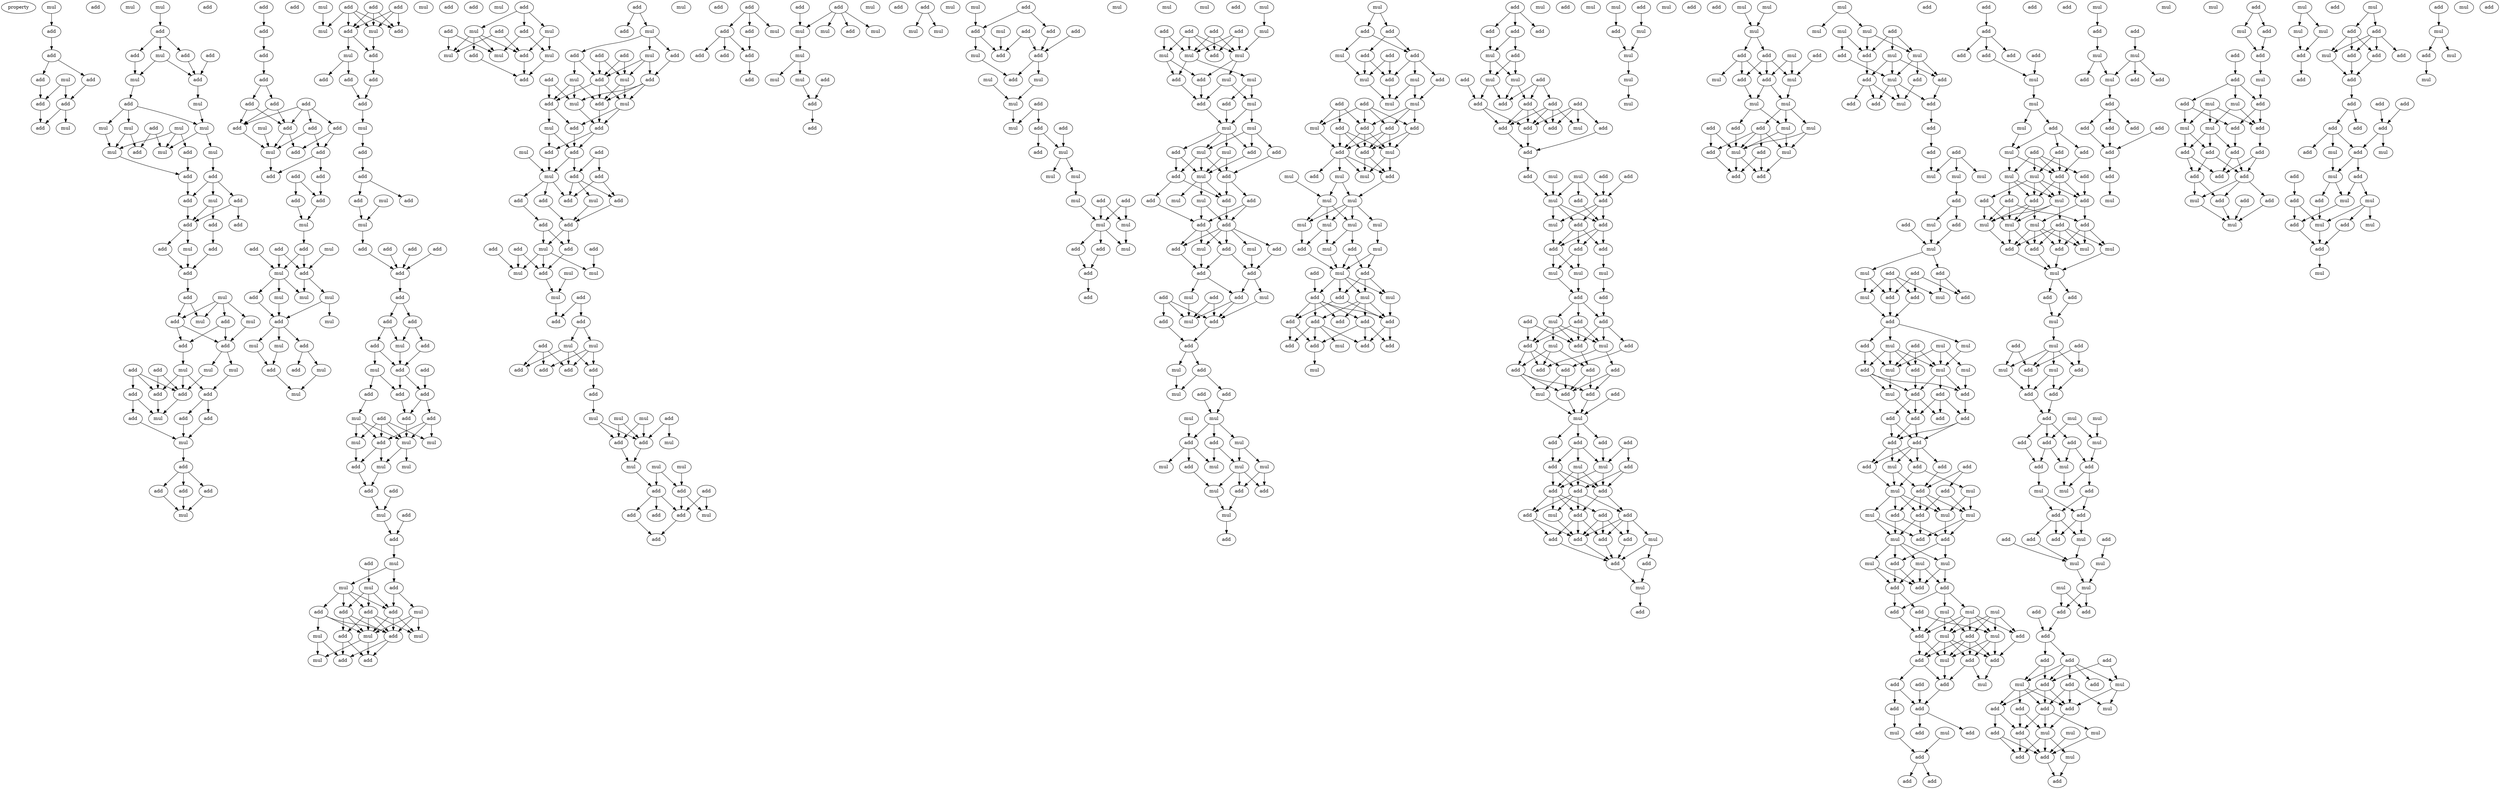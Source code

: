digraph {
    node [fontcolor=black]
    property [mul=2,lf=1.8]
    0 [ label = mul ];
    1 [ label = add ];
    2 [ label = add ];
    3 [ label = add ];
    4 [ label = add ];
    5 [ label = mul ];
    6 [ label = add ];
    7 [ label = add ];
    8 [ label = add ];
    9 [ label = mul ];
    10 [ label = add ];
    11 [ label = mul ];
    12 [ label = mul ];
    13 [ label = add ];
    14 [ label = add ];
    15 [ label = mul ];
    16 [ label = add ];
    17 [ label = add ];
    18 [ label = add ];
    19 [ label = mul ];
    20 [ label = add ];
    21 [ label = mul ];
    22 [ label = mul ];
    23 [ label = mul ];
    24 [ label = add ];
    25 [ label = mul ];
    26 [ label = mul ];
    27 [ label = mul ];
    28 [ label = mul ];
    29 [ label = add ];
    30 [ label = add ];
    31 [ label = mul ];
    32 [ label = add ];
    33 [ label = add ];
    34 [ label = add ];
    35 [ label = mul ];
    36 [ label = add ];
    37 [ label = add ];
    38 [ label = add ];
    39 [ label = add ];
    40 [ label = add ];
    41 [ label = mul ];
    42 [ label = add ];
    43 [ label = add ];
    44 [ label = add ];
    45 [ label = add ];
    46 [ label = mul ];
    47 [ label = add ];
    48 [ label = add ];
    49 [ label = mul ];
    50 [ label = mul ];
    51 [ label = add ];
    52 [ label = add ];
    53 [ label = mul ];
    54 [ label = add ];
    55 [ label = add ];
    56 [ label = mul ];
    57 [ label = mul ];
    58 [ label = add ];
    59 [ label = add ];
    60 [ label = add ];
    61 [ label = add ];
    62 [ label = add ];
    63 [ label = add ];
    64 [ label = add ];
    65 [ label = mul ];
    66 [ label = mul ];
    67 [ label = add ];
    68 [ label = add ];
    69 [ label = add ];
    70 [ label = add ];
    71 [ label = add ];
    72 [ label = add ];
    73 [ label = add ];
    74 [ label = mul ];
    75 [ label = add ];
    76 [ label = add ];
    77 [ label = add ];
    78 [ label = add ];
    79 [ label = add ];
    80 [ label = add ];
    81 [ label = add ];
    82 [ label = add ];
    83 [ label = mul ];
    84 [ label = add ];
    85 [ label = mul ];
    86 [ label = add ];
    87 [ label = add ];
    88 [ label = add ];
    89 [ label = add ];
    90 [ label = add ];
    91 [ label = add ];
    92 [ label = add ];
    93 [ label = mul ];
    94 [ label = add ];
    95 [ label = add ];
    96 [ label = add ];
    97 [ label = mul ];
    98 [ label = mul ];
    99 [ label = add ];
    100 [ label = add ];
    101 [ label = mul ];
    102 [ label = mul ];
    103 [ label = mul ];
    104 [ label = mul ];
    105 [ label = add ];
    106 [ label = mul ];
    107 [ label = mul ];
    108 [ label = add ];
    109 [ label = add ];
    110 [ label = add ];
    111 [ label = mul ];
    112 [ label = mul ];
    113 [ label = mul ];
    114 [ label = add ];
    115 [ label = add ];
    116 [ label = add ];
    117 [ label = mul ];
    118 [ label = add ];
    119 [ label = add ];
    120 [ label = mul ];
    121 [ label = mul ];
    122 [ label = add ];
    123 [ label = add ];
    124 [ label = add ];
    125 [ label = mul ];
    126 [ label = add ];
    127 [ label = add ];
    128 [ label = mul ];
    129 [ label = add ];
    130 [ label = add ];
    131 [ label = add ];
    132 [ label = add ];
    133 [ label = add ];
    134 [ label = mul ];
    135 [ label = mul ];
    136 [ label = add ];
    137 [ label = add ];
    138 [ label = add ];
    139 [ label = add ];
    140 [ label = add ];
    141 [ label = add ];
    142 [ label = add ];
    143 [ label = add ];
    144 [ label = add ];
    145 [ label = add ];
    146 [ label = mul ];
    147 [ label = add ];
    148 [ label = add ];
    149 [ label = mul ];
    150 [ label = add ];
    151 [ label = add ];
    152 [ label = add ];
    153 [ label = add ];
    154 [ label = add ];
    155 [ label = add ];
    156 [ label = mul ];
    157 [ label = mul ];
    158 [ label = mul ];
    159 [ label = add ];
    160 [ label = mul ];
    161 [ label = add ];
    162 [ label = mul ];
    163 [ label = mul ];
    164 [ label = add ];
    165 [ label = add ];
    166 [ label = mul ];
    167 [ label = add ];
    168 [ label = add ];
    169 [ label = add ];
    170 [ label = mul ];
    171 [ label = add ];
    172 [ label = mul ];
    173 [ label = mul ];
    174 [ label = add ];
    175 [ label = mul ];
    176 [ label = add ];
    177 [ label = add ];
    178 [ label = add ];
    179 [ label = mul ];
    180 [ label = add ];
    181 [ label = mul ];
    182 [ label = add ];
    183 [ label = mul ];
    184 [ label = mul ];
    185 [ label = add ];
    186 [ label = add ];
    187 [ label = add ];
    188 [ label = mul ];
    189 [ label = add ];
    190 [ label = mul ];
    191 [ label = add ];
    192 [ label = mul ];
    193 [ label = add ];
    194 [ label = add ];
    195 [ label = add ];
    196 [ label = mul ];
    197 [ label = mul ];
    198 [ label = add ];
    199 [ label = mul ];
    200 [ label = add ];
    201 [ label = add ];
    202 [ label = add ];
    203 [ label = mul ];
    204 [ label = add ];
    205 [ label = add ];
    206 [ label = add ];
    207 [ label = add ];
    208 [ label = mul ];
    209 [ label = add ];
    210 [ label = mul ];
    211 [ label = mul ];
    212 [ label = add ];
    213 [ label = add ];
    214 [ label = mul ];
    215 [ label = add ];
    216 [ label = mul ];
    217 [ label = add ];
    218 [ label = add ];
    219 [ label = add ];
    220 [ label = mul ];
    221 [ label = add ];
    222 [ label = add ];
    223 [ label = mul ];
    224 [ label = add ];
    225 [ label = mul ];
    226 [ label = add ];
    227 [ label = add ];
    228 [ label = add ];
    229 [ label = add ];
    230 [ label = mul ];
    231 [ label = add ];
    232 [ label = add ];
    233 [ label = add ];
    234 [ label = add ];
    235 [ label = add ];
    236 [ label = add ];
    237 [ label = mul ];
    238 [ label = add ];
    239 [ label = add ];
    240 [ label = mul ];
    241 [ label = add ];
    242 [ label = mul ];
    243 [ label = mul ];
    244 [ label = mul ];
    245 [ label = add ];
    246 [ label = add ];
    247 [ label = add ];
    248 [ label = mul ];
    249 [ label = add ];
    250 [ label = mul ];
    251 [ label = mul ];
    252 [ label = add ];
    253 [ label = add ];
    254 [ label = add ];
    255 [ label = add ];
    256 [ label = add ];
    257 [ label = add ];
    258 [ label = mul ];
    259 [ label = mul ];
    260 [ label = add ];
    261 [ label = mul ];
    262 [ label = add ];
    263 [ label = add ];
    264 [ label = mul ];
    265 [ label = mul ];
    266 [ label = mul ];
    267 [ label = mul ];
    268 [ label = add ];
    269 [ label = add ];
    270 [ label = add ];
    271 [ label = add ];
    272 [ label = add ];
    273 [ label = mul ];
    274 [ label = add ];
    275 [ label = add ];
    276 [ label = add ];
    277 [ label = add ];
    278 [ label = add ];
    279 [ label = mul ];
    280 [ label = add ];
    281 [ label = add ];
    282 [ label = add ];
    283 [ label = add ];
    284 [ label = add ];
    285 [ label = add ];
    286 [ label = mul ];
    287 [ label = mul ];
    288 [ label = mul ];
    289 [ label = add ];
    290 [ label = mul ];
    291 [ label = mul ];
    292 [ label = mul ];
    293 [ label = add ];
    294 [ label = add ];
    295 [ label = mul ];
    296 [ label = add ];
    297 [ label = add ];
    298 [ label = add ];
    299 [ label = mul ];
    300 [ label = mul ];
    301 [ label = mul ];
    302 [ label = mul ];
    303 [ label = add ];
    304 [ label = add ];
    305 [ label = add ];
    306 [ label = mul ];
    307 [ label = add ];
    308 [ label = add ];
    309 [ label = add ];
    310 [ label = mul ];
    311 [ label = add ];
    312 [ label = add ];
    313 [ label = mul ];
    314 [ label = mul ];
    315 [ label = mul ];
    316 [ label = add ];
    317 [ label = mul ];
    318 [ label = mul ];
    319 [ label = mul ];
    320 [ label = add ];
    321 [ label = add ];
    322 [ label = add ];
    323 [ label = mul ];
    324 [ label = mul ];
    325 [ label = mul ];
    326 [ label = add ];
    327 [ label = add ];
    328 [ label = mul ];
    329 [ label = mul ];
    330 [ label = mul ];
    331 [ label = add ];
    332 [ label = mul ];
    333 [ label = mul ];
    334 [ label = add ];
    335 [ label = add ];
    336 [ label = add ];
    337 [ label = add ];
    338 [ label = mul ];
    339 [ label = add ];
    340 [ label = mul ];
    341 [ label = add ];
    342 [ label = add ];
    343 [ label = add ];
    344 [ label = add ];
    345 [ label = mul ];
    346 [ label = mul ];
    347 [ label = mul ];
    348 [ label = add ];
    349 [ label = add ];
    350 [ label = mul ];
    351 [ label = mul ];
    352 [ label = add ];
    353 [ label = add ];
    354 [ label = mul ];
    355 [ label = mul ];
    356 [ label = mul ];
    357 [ label = add ];
    358 [ label = add ];
    359 [ label = add ];
    360 [ label = mul ];
    361 [ label = mul ];
    362 [ label = add ];
    363 [ label = mul ];
    364 [ label = add ];
    365 [ label = add ];
    366 [ label = mul ];
    367 [ label = mul ];
    368 [ label = add ];
    369 [ label = add ];
    370 [ label = add ];
    371 [ label = add ];
    372 [ label = add ];
    373 [ label = mul ];
    374 [ label = add ];
    375 [ label = mul ];
    376 [ label = add ];
    377 [ label = add ];
    378 [ label = add ];
    379 [ label = mul ];
    380 [ label = add ];
    381 [ label = mul ];
    382 [ label = add ];
    383 [ label = add ];
    384 [ label = add ];
    385 [ label = mul ];
    386 [ label = add ];
    387 [ label = add ];
    388 [ label = add ];
    389 [ label = mul ];
    390 [ label = mul ];
    391 [ label = add ];
    392 [ label = add ];
    393 [ label = mul ];
    394 [ label = mul ];
    395 [ label = mul ];
    396 [ label = add ];
    397 [ label = add ];
    398 [ label = mul ];
    399 [ label = mul ];
    400 [ label = mul ];
    401 [ label = add ];
    402 [ label = mul ];
    403 [ label = add ];
    404 [ label = add ];
    405 [ label = mul ];
    406 [ label = mul ];
    407 [ label = mul ];
    408 [ label = add ];
    409 [ label = add ];
    410 [ label = add ];
    411 [ label = add ];
    412 [ label = mul ];
    413 [ label = add ];
    414 [ label = add ];
    415 [ label = mul ];
    416 [ label = add ];
    417 [ label = add ];
    418 [ label = mul ];
    419 [ label = mul ];
    420 [ label = add ];
    421 [ label = add ];
    422 [ label = mul ];
    423 [ label = add ];
    424 [ label = add ];
    425 [ label = add ];
    426 [ label = add ];
    427 [ label = mul ];
    428 [ label = add ];
    429 [ label = add ];
    430 [ label = mul ];
    431 [ label = add ];
    432 [ label = add ];
    433 [ label = mul ];
    434 [ label = mul ];
    435 [ label = mul ];
    436 [ label = mul ];
    437 [ label = mul ];
    438 [ label = mul ];
    439 [ label = mul ];
    440 [ label = mul ];
    441 [ label = mul ];
    442 [ label = add ];
    443 [ label = add ];
    444 [ label = mul ];
    445 [ label = mul ];
    446 [ label = add ];
    447 [ label = add ];
    448 [ label = mul ];
    449 [ label = add ];
    450 [ label = add ];
    451 [ label = mul ];
    452 [ label = mul ];
    453 [ label = add ];
    454 [ label = add ];
    455 [ label = add ];
    456 [ label = add ];
    457 [ label = add ];
    458 [ label = add ];
    459 [ label = mul ];
    460 [ label = add ];
    461 [ label = add ];
    462 [ label = add ];
    463 [ label = mul ];
    464 [ label = add ];
    465 [ label = add ];
    466 [ label = mul ];
    467 [ label = add ];
    468 [ label = add ];
    469 [ label = mul ];
    470 [ label = add ];
    471 [ label = mul ];
    472 [ label = add ];
    473 [ label = mul ];
    474 [ label = add ];
    475 [ label = add ];
    476 [ label = add ];
    477 [ label = add ];
    478 [ label = add ];
    479 [ label = add ];
    480 [ label = add ];
    481 [ label = mul ];
    482 [ label = add ];
    483 [ label = add ];
    484 [ label = add ];
    485 [ label = add ];
    486 [ label = add ];
    487 [ label = add ];
    488 [ label = mul ];
    489 [ label = mul ];
    490 [ label = add ];
    491 [ label = add ];
    492 [ label = add ];
    493 [ label = mul ];
    494 [ label = mul ];
    495 [ label = add ];
    496 [ label = add ];
    497 [ label = add ];
    498 [ label = add ];
    499 [ label = add ];
    500 [ label = mul ];
    501 [ label = mul ];
    502 [ label = mul ];
    503 [ label = add ];
    504 [ label = add ];
    505 [ label = mul ];
    506 [ label = add ];
    507 [ label = add ];
    508 [ label = add ];
    509 [ label = mul ];
    510 [ label = add ];
    511 [ label = add ];
    512 [ label = mul ];
    513 [ label = add ];
    514 [ label = add ];
    515 [ label = add ];
    516 [ label = add ];
    517 [ label = add ];
    518 [ label = add ];
    519 [ label = add ];
    520 [ label = add ];
    521 [ label = mul ];
    522 [ label = add ];
    523 [ label = mul ];
    524 [ label = add ];
    525 [ label = add ];
    526 [ label = add ];
    527 [ label = add ];
    528 [ label = mul ];
    529 [ label = add ];
    530 [ label = add ];
    531 [ label = mul ];
    532 [ label = add ];
    533 [ label = add ];
    534 [ label = add ];
    535 [ label = add ];
    536 [ label = mul ];
    537 [ label = add ];
    538 [ label = add ];
    539 [ label = add ];
    540 [ label = add ];
    541 [ label = add ];
    542 [ label = mul ];
    543 [ label = add ];
    544 [ label = add ];
    545 [ label = add ];
    546 [ label = add ];
    547 [ label = add ];
    548 [ label = mul ];
    549 [ label = mul ];
    550 [ label = mul ];
    551 [ label = add ];
    552 [ label = add ];
    553 [ label = mul ];
    554 [ label = mul ];
    555 [ label = add ];
    556 [ label = mul ];
    557 [ label = add ];
    558 [ label = add ];
    559 [ label = mul ];
    560 [ label = mul ];
    561 [ label = mul ];
    562 [ label = mul ];
    563 [ label = mul ];
    564 [ label = add ];
    565 [ label = add ];
    566 [ label = add ];
    567 [ label = mul ];
    568 [ label = add ];
    569 [ label = add ];
    570 [ label = mul ];
    571 [ label = mul ];
    572 [ label = mul ];
    573 [ label = mul ];
    574 [ label = mul ];
    575 [ label = add ];
    576 [ label = add ];
    577 [ label = mul ];
    578 [ label = add ];
    579 [ label = add ];
    580 [ label = add ];
    581 [ label = mul ];
    582 [ label = mul ];
    583 [ label = add ];
    584 [ label = add ];
    585 [ label = mul ];
    586 [ label = mul ];
    587 [ label = mul ];
    588 [ label = mul ];
    589 [ label = add ];
    590 [ label = add ];
    591 [ label = add ];
    592 [ label = mul ];
    593 [ label = mul ];
    594 [ label = add ];
    595 [ label = add ];
    596 [ label = mul ];
    597 [ label = add ];
    598 [ label = add ];
    599 [ label = add ];
    600 [ label = add ];
    601 [ label = mul ];
    602 [ label = add ];
    603 [ label = add ];
    604 [ label = add ];
    605 [ label = mul ];
    606 [ label = mul ];
    607 [ label = mul ];
    608 [ label = add ];
    609 [ label = add ];
    610 [ label = add ];
    611 [ label = add ];
    612 [ label = mul ];
    613 [ label = mul ];
    614 [ label = mul ];
    615 [ label = add ];
    616 [ label = add ];
    617 [ label = add ];
    618 [ label = add ];
    619 [ label = add ];
    620 [ label = mul ];
    621 [ label = mul ];
    622 [ label = add ];
    623 [ label = add ];
    624 [ label = mul ];
    625 [ label = mul ];
    626 [ label = add ];
    627 [ label = add ];
    628 [ label = mul ];
    629 [ label = mul ];
    630 [ label = mul ];
    631 [ label = add ];
    632 [ label = mul ];
    633 [ label = add ];
    634 [ label = add ];
    635 [ label = mul ];
    636 [ label = add ];
    637 [ label = add ];
    638 [ label = add ];
    639 [ label = add ];
    640 [ label = add ];
    641 [ label = add ];
    642 [ label = add ];
    643 [ label = add ];
    644 [ label = add ];
    645 [ label = mul ];
    646 [ label = add ];
    647 [ label = add ];
    648 [ label = add ];
    649 [ label = mul ];
    650 [ label = add ];
    651 [ label = mul ];
    652 [ label = add ];
    653 [ label = add ];
    654 [ label = mul ];
    655 [ label = mul ];
    656 [ label = mul ];
    657 [ label = add ];
    658 [ label = mul ];
    659 [ label = add ];
    660 [ label = add ];
    661 [ label = mul ];
    662 [ label = mul ];
    663 [ label = add ];
    664 [ label = mul ];
    665 [ label = add ];
    666 [ label = add ];
    667 [ label = add ];
    668 [ label = add ];
    669 [ label = mul ];
    670 [ label = mul ];
    671 [ label = mul ];
    672 [ label = add ];
    673 [ label = mul ];
    674 [ label = mul ];
    675 [ label = add ];
    676 [ label = add ];
    677 [ label = add ];
    678 [ label = add ];
    679 [ label = mul ];
    680 [ label = add ];
    681 [ label = add ];
    682 [ label = add ];
    683 [ label = add ];
    684 [ label = add ];
    685 [ label = mul ];
    686 [ label = add ];
    687 [ label = add ];
    688 [ label = add ];
    689 [ label = mul ];
    690 [ label = add ];
    691 [ label = mul ];
    692 [ label = add ];
    693 [ label = add ];
    694 [ label = add ];
    695 [ label = add ];
    696 [ label = add ];
    697 [ label = add ];
    698 [ label = add ];
    699 [ label = add ];
    700 [ label = add ];
    701 [ label = mul ];
    702 [ label = add ];
    703 [ label = add ];
    704 [ label = mul ];
    705 [ label = mul ];
    706 [ label = add ];
    707 [ label = add ];
    708 [ label = mul ];
    709 [ label = add ];
    710 [ label = add ];
    711 [ label = add ];
    712 [ label = mul ];
    713 [ label = add ];
    714 [ label = mul ];
    715 [ label = add ];
    716 [ label = add ];
    717 [ label = add ];
    718 [ label = mul ];
    719 [ label = add ];
    720 [ label = mul ];
    721 [ label = mul ];
    722 [ label = add ];
    723 [ label = mul ];
    724 [ label = add ];
    725 [ label = add ];
    726 [ label = mul ];
    727 [ label = mul ];
    728 [ label = add ];
    729 [ label = add ];
    730 [ label = mul ];
    731 [ label = add ];
    732 [ label = add ];
    733 [ label = mul ];
    734 [ label = add ];
    735 [ label = add ];
    736 [ label = mul ];
    737 [ label = mul ];
    738 [ label = add ];
    739 [ label = mul ];
    740 [ label = add ];
    741 [ label = add ];
    742 [ label = add ];
    743 [ label = mul ];
    744 [ label = add ];
    745 [ label = mul ];
    746 [ label = add ];
    747 [ label = mul ];
    748 [ label = add ];
    749 [ label = add ];
    750 [ label = add ];
    751 [ label = add ];
    752 [ label = mul ];
    753 [ label = mul ];
    754 [ label = add ];
    755 [ label = mul ];
    756 [ label = add ];
    757 [ label = add ];
    758 [ label = add ];
    759 [ label = add ];
    760 [ label = add ];
    761 [ label = mul ];
    762 [ label = add ];
    763 [ label = mul ];
    764 [ label = mul ];
    765 [ label = mul ];
    766 [ label = mul ];
    767 [ label = add ];
    768 [ label = add ];
    769 [ label = add ];
    770 [ label = add ];
    771 [ label = add ];
    772 [ label = add ];
    773 [ label = add ];
    774 [ label = add ];
    775 [ label = add ];
    776 [ label = add ];
    777 [ label = mul ];
    778 [ label = mul ];
    779 [ label = add ];
    780 [ label = add ];
    781 [ label = add ];
    782 [ label = add ];
    783 [ label = mul ];
    784 [ label = mul ];
    785 [ label = mul ];
    786 [ label = add ];
    787 [ label = mul ];
    788 [ label = add ];
    789 [ label = add ];
    790 [ label = add ];
    791 [ label = mul ];
    792 [ label = add ];
    793 [ label = mul ];
    794 [ label = mul ];
    795 [ label = add ];
    796 [ label = add ];
    797 [ label = mul ];
    798 [ label = mul ];
    799 [ label = mul ];
    800 [ label = add ];
    801 [ label = add ];
    802 [ label = add ];
    803 [ label = mul ];
    804 [ label = add ];
    805 [ label = add ];
    806 [ label = add ];
    807 [ label = add ];
    808 [ label = add ];
    809 [ label = add ];
    810 [ label = add ];
    811 [ label = add ];
    812 [ label = mul ];
    813 [ label = mul ];
    814 [ label = add ];
    815 [ label = add ];
    816 [ label = add ];
    817 [ label = mul ];
    818 [ label = add ];
    819 [ label = mul ];
    820 [ label = mul ];
    821 [ label = add ];
    822 [ label = add ];
    823 [ label = add ];
    824 [ label = mul ];
    825 [ label = mul ];
    826 [ label = add ];
    827 [ label = add ];
    828 [ label = add ];
    829 [ label = add ];
    830 [ label = add ];
    831 [ label = add ];
    832 [ label = add ];
    833 [ label = add ];
    834 [ label = mul ];
    835 [ label = add ];
    836 [ label = add ];
    837 [ label = add ];
    838 [ label = mul ];
    839 [ label = mul ];
    840 [ label = add ];
    841 [ label = mul ];
    842 [ label = mul ];
    843 [ label = mul ];
    844 [ label = add ];
    845 [ label = add ];
    846 [ label = add ];
    847 [ label = add ];
    848 [ label = add ];
    849 [ label = mul ];
    850 [ label = add ];
    851 [ label = add ];
    852 [ label = add ];
    853 [ label = add ];
    854 [ label = add ];
    855 [ label = add ];
    856 [ label = add ];
    857 [ label = add ];
    858 [ label = add ];
    859 [ label = add ];
    860 [ label = mul ];
    861 [ label = mul ];
    862 [ label = add ];
    863 [ label = mul ];
    864 [ label = add ];
    865 [ label = add ];
    866 [ label = add ];
    867 [ label = add ];
    868 [ label = mul ];
    869 [ label = mul ];
    870 [ label = add ];
    871 [ label = add ];
    872 [ label = mul ];
    873 [ label = mul ];
    874 [ label = add ];
    875 [ label = add ];
    876 [ label = mul ];
    877 [ label = mul ];
    878 [ label = mul ];
    879 [ label = add ];
    880 [ label = add ];
    881 [ label = mul ];
    882 [ label = mul ];
    0 -> 1 [ name = 0 ];
    1 -> 2 [ name = 1 ];
    2 -> 3 [ name = 2 ];
    2 -> 4 [ name = 3 ];
    3 -> 7 [ name = 4 ];
    4 -> 6 [ name = 5 ];
    5 -> 6 [ name = 6 ];
    5 -> 7 [ name = 7 ];
    6 -> 8 [ name = 8 ];
    6 -> 9 [ name = 9 ];
    7 -> 8 [ name = 10 ];
    12 -> 13 [ name = 11 ];
    13 -> 14 [ name = 12 ];
    13 -> 15 [ name = 13 ];
    13 -> 16 [ name = 14 ];
    14 -> 18 [ name = 15 ];
    15 -> 18 [ name = 16 ];
    15 -> 19 [ name = 17 ];
    16 -> 19 [ name = 18 ];
    17 -> 18 [ name = 19 ];
    18 -> 21 [ name = 20 ];
    19 -> 20 [ name = 21 ];
    20 -> 22 [ name = 22 ];
    20 -> 25 [ name = 23 ];
    20 -> 26 [ name = 24 ];
    21 -> 26 [ name = 25 ];
    22 -> 28 [ name = 26 ];
    23 -> 28 [ name = 27 ];
    23 -> 30 [ name = 28 ];
    23 -> 31 [ name = 29 ];
    24 -> 29 [ name = 30 ];
    24 -> 31 [ name = 31 ];
    25 -> 28 [ name = 32 ];
    25 -> 29 [ name = 33 ];
    26 -> 27 [ name = 34 ];
    26 -> 31 [ name = 35 ];
    27 -> 33 [ name = 36 ];
    28 -> 32 [ name = 37 ];
    30 -> 32 [ name = 38 ];
    32 -> 37 [ name = 39 ];
    33 -> 34 [ name = 40 ];
    33 -> 35 [ name = 41 ];
    33 -> 37 [ name = 42 ];
    34 -> 38 [ name = 43 ];
    34 -> 39 [ name = 44 ];
    35 -> 39 [ name = 45 ];
    35 -> 40 [ name = 46 ];
    37 -> 39 [ name = 47 ];
    39 -> 41 [ name = 48 ];
    39 -> 42 [ name = 49 ];
    40 -> 43 [ name = 50 ];
    41 -> 44 [ name = 51 ];
    42 -> 44 [ name = 52 ];
    43 -> 44 [ name = 53 ];
    44 -> 45 [ name = 54 ];
    45 -> 48 [ name = 55 ];
    45 -> 50 [ name = 56 ];
    46 -> 47 [ name = 57 ];
    46 -> 48 [ name = 58 ];
    46 -> 49 [ name = 59 ];
    46 -> 50 [ name = 60 ];
    47 -> 51 [ name = 61 ];
    47 -> 52 [ name = 62 ];
    48 -> 51 [ name = 63 ];
    48 -> 52 [ name = 64 ];
    49 -> 52 [ name = 65 ];
    51 -> 57 [ name = 66 ];
    52 -> 53 [ name = 67 ];
    52 -> 56 [ name = 68 ];
    53 -> 61 [ name = 69 ];
    54 -> 58 [ name = 70 ];
    54 -> 59 [ name = 71 ];
    54 -> 60 [ name = 72 ];
    55 -> 58 [ name = 73 ];
    55 -> 59 [ name = 74 ];
    56 -> 59 [ name = 75 ];
    57 -> 58 [ name = 76 ];
    57 -> 59 [ name = 77 ];
    57 -> 61 [ name = 78 ];
    58 -> 65 [ name = 79 ];
    59 -> 65 [ name = 80 ];
    60 -> 62 [ name = 81 ];
    60 -> 65 [ name = 82 ];
    61 -> 63 [ name = 83 ];
    61 -> 64 [ name = 84 ];
    62 -> 66 [ name = 85 ];
    63 -> 66 [ name = 86 ];
    64 -> 66 [ name = 87 ];
    66 -> 67 [ name = 88 ];
    67 -> 69 [ name = 89 ];
    67 -> 71 [ name = 90 ];
    67 -> 72 [ name = 91 ];
    68 -> 73 [ name = 92 ];
    69 -> 74 [ name = 93 ];
    71 -> 74 [ name = 94 ];
    72 -> 74 [ name = 95 ];
    73 -> 75 [ name = 96 ];
    75 -> 76 [ name = 97 ];
    76 -> 77 [ name = 98 ];
    76 -> 79 [ name = 99 ];
    77 -> 80 [ name = 100 ];
    77 -> 81 [ name = 101 ];
    78 -> 80 [ name = 102 ];
    78 -> 81 [ name = 103 ];
    78 -> 82 [ name = 104 ];
    78 -> 84 [ name = 105 ];
    79 -> 80 [ name = 106 ];
    79 -> 81 [ name = 107 ];
    80 -> 85 [ name = 108 ];
    81 -> 85 [ name = 109 ];
    81 -> 87 [ name = 110 ];
    82 -> 85 [ name = 111 ];
    82 -> 86 [ name = 112 ];
    83 -> 85 [ name = 113 ];
    84 -> 86 [ name = 114 ];
    84 -> 87 [ name = 115 ];
    85 -> 90 [ name = 116 ];
    86 -> 89 [ name = 117 ];
    86 -> 90 [ name = 118 ];
    88 -> 91 [ name = 119 ];
    88 -> 92 [ name = 120 ];
    89 -> 92 [ name = 121 ];
    91 -> 93 [ name = 122 ];
    92 -> 93 [ name = 123 ];
    93 -> 95 [ name = 124 ];
    94 -> 98 [ name = 125 ];
    94 -> 99 [ name = 126 ];
    95 -> 98 [ name = 127 ];
    95 -> 99 [ name = 128 ];
    96 -> 98 [ name = 129 ];
    97 -> 99 [ name = 130 ];
    98 -> 100 [ name = 131 ];
    98 -> 101 [ name = 132 ];
    98 -> 103 [ name = 133 ];
    99 -> 102 [ name = 134 ];
    99 -> 103 [ name = 135 ];
    100 -> 105 [ name = 136 ];
    101 -> 105 [ name = 137 ];
    102 -> 104 [ name = 138 ];
    102 -> 105 [ name = 139 ];
    105 -> 106 [ name = 140 ];
    105 -> 107 [ name = 141 ];
    105 -> 108 [ name = 142 ];
    106 -> 110 [ name = 143 ];
    107 -> 110 [ name = 144 ];
    108 -> 109 [ name = 145 ];
    108 -> 111 [ name = 146 ];
    110 -> 112 [ name = 147 ];
    111 -> 112 [ name = 148 ];
    113 -> 120 [ name = 149 ];
    114 -> 117 [ name = 150 ];
    114 -> 118 [ name = 151 ];
    114 -> 119 [ name = 152 ];
    115 -> 117 [ name = 153 ];
    115 -> 118 [ name = 154 ];
    115 -> 119 [ name = 155 ];
    115 -> 120 [ name = 156 ];
    116 -> 117 [ name = 157 ];
    116 -> 118 [ name = 158 ];
    116 -> 119 [ name = 159 ];
    117 -> 122 [ name = 160 ];
    118 -> 121 [ name = 161 ];
    118 -> 122 [ name = 162 ];
    121 -> 123 [ name = 163 ];
    121 -> 124 [ name = 164 ];
    122 -> 126 [ name = 165 ];
    123 -> 127 [ name = 166 ];
    126 -> 127 [ name = 167 ];
    127 -> 128 [ name = 168 ];
    128 -> 129 [ name = 169 ];
    129 -> 131 [ name = 170 ];
    131 -> 132 [ name = 171 ];
    131 -> 133 [ name = 172 ];
    133 -> 135 [ name = 173 ];
    134 -> 135 [ name = 174 ];
    135 -> 137 [ name = 175 ];
    136 -> 140 [ name = 176 ];
    137 -> 140 [ name = 177 ];
    138 -> 140 [ name = 178 ];
    139 -> 140 [ name = 179 ];
    140 -> 141 [ name = 180 ];
    141 -> 142 [ name = 181 ];
    141 -> 143 [ name = 182 ];
    142 -> 145 [ name = 183 ];
    142 -> 146 [ name = 184 ];
    143 -> 144 [ name = 185 ];
    143 -> 146 [ name = 186 ];
    144 -> 148 [ name = 187 ];
    144 -> 149 [ name = 188 ];
    145 -> 148 [ name = 189 ];
    146 -> 148 [ name = 190 ];
    147 -> 151 [ name = 191 ];
    148 -> 150 [ name = 192 ];
    148 -> 151 [ name = 193 ];
    149 -> 150 [ name = 194 ];
    149 -> 152 [ name = 195 ];
    150 -> 153 [ name = 196 ];
    151 -> 153 [ name = 197 ];
    151 -> 155 [ name = 198 ];
    152 -> 156 [ name = 199 ];
    153 -> 158 [ name = 200 ];
    154 -> 157 [ name = 201 ];
    154 -> 158 [ name = 202 ];
    154 -> 159 [ name = 203 ];
    154 -> 160 [ name = 204 ];
    155 -> 158 [ name = 205 ];
    155 -> 159 [ name = 206 ];
    155 -> 160 [ name = 207 ];
    156 -> 157 [ name = 208 ];
    156 -> 158 [ name = 209 ];
    156 -> 159 [ name = 210 ];
    157 -> 161 [ name = 211 ];
    158 -> 162 [ name = 212 ];
    158 -> 163 [ name = 213 ];
    159 -> 161 [ name = 214 ];
    159 -> 163 [ name = 215 ];
    161 -> 165 [ name = 216 ];
    163 -> 165 [ name = 217 ];
    164 -> 166 [ name = 218 ];
    165 -> 166 [ name = 219 ];
    166 -> 168 [ name = 220 ];
    167 -> 168 [ name = 221 ];
    168 -> 170 [ name = 222 ];
    169 -> 172 [ name = 223 ];
    170 -> 171 [ name = 224 ];
    170 -> 173 [ name = 225 ];
    171 -> 174 [ name = 226 ];
    171 -> 175 [ name = 227 ];
    172 -> 174 [ name = 228 ];
    172 -> 176 [ name = 229 ];
    172 -> 178 [ name = 230 ];
    173 -> 174 [ name = 231 ];
    173 -> 176 [ name = 232 ];
    173 -> 177 [ name = 233 ];
    173 -> 178 [ name = 234 ];
    174 -> 179 [ name = 235 ];
    174 -> 181 [ name = 236 ];
    174 -> 182 [ name = 237 ];
    175 -> 179 [ name = 238 ];
    175 -> 181 [ name = 239 ];
    175 -> 182 [ name = 240 ];
    176 -> 180 [ name = 241 ];
    176 -> 181 [ name = 242 ];
    176 -> 182 [ name = 243 ];
    177 -> 181 [ name = 244 ];
    177 -> 182 [ name = 245 ];
    177 -> 183 [ name = 246 ];
    178 -> 179 [ name = 247 ];
    178 -> 180 [ name = 248 ];
    178 -> 181 [ name = 249 ];
    178 -> 182 [ name = 250 ];
    180 -> 185 [ name = 251 ];
    180 -> 186 [ name = 252 ];
    181 -> 184 [ name = 253 ];
    181 -> 185 [ name = 254 ];
    182 -> 185 [ name = 255 ];
    182 -> 186 [ name = 256 ];
    183 -> 184 [ name = 257 ];
    183 -> 186 [ name = 258 ];
    189 -> 190 [ name = 259 ];
    189 -> 192 [ name = 260 ];
    189 -> 193 [ name = 261 ];
    190 -> 195 [ name = 262 ];
    190 -> 197 [ name = 263 ];
    191 -> 196 [ name = 264 ];
    191 -> 199 [ name = 265 ];
    192 -> 195 [ name = 266 ];
    192 -> 196 [ name = 267 ];
    192 -> 198 [ name = 268 ];
    192 -> 199 [ name = 269 ];
    193 -> 197 [ name = 270 ];
    193 -> 199 [ name = 271 ];
    194 -> 195 [ name = 272 ];
    194 -> 196 [ name = 273 ];
    195 -> 200 [ name = 274 ];
    197 -> 200 [ name = 275 ];
    198 -> 200 [ name = 276 ];
    201 -> 202 [ name = 277 ];
    201 -> 203 [ name = 278 ];
    203 -> 206 [ name = 279 ];
    203 -> 207 [ name = 280 ];
    203 -> 208 [ name = 281 ];
    204 -> 210 [ name = 282 ];
    204 -> 213 [ name = 283 ];
    205 -> 210 [ name = 284 ];
    205 -> 213 [ name = 285 ];
    206 -> 212 [ name = 286 ];
    207 -> 211 [ name = 287 ];
    207 -> 213 [ name = 288 ];
    208 -> 210 [ name = 289 ];
    208 -> 212 [ name = 290 ];
    208 -> 213 [ name = 291 ];
    209 -> 214 [ name = 292 ];
    209 -> 215 [ name = 293 ];
    210 -> 216 [ name = 294 ];
    210 -> 217 [ name = 295 ];
    211 -> 214 [ name = 296 ];
    211 -> 215 [ name = 297 ];
    211 -> 217 [ name = 298 ];
    212 -> 214 [ name = 299 ];
    212 -> 216 [ name = 300 ];
    212 -> 217 [ name = 301 ];
    213 -> 215 [ name = 302 ];
    213 -> 216 [ name = 303 ];
    213 -> 217 [ name = 304 ];
    214 -> 218 [ name = 305 ];
    215 -> 219 [ name = 306 ];
    215 -> 220 [ name = 307 ];
    216 -> 218 [ name = 308 ];
    216 -> 219 [ name = 309 ];
    217 -> 218 [ name = 310 ];
    218 -> 222 [ name = 311 ];
    218 -> 224 [ name = 312 ];
    219 -> 222 [ name = 313 ];
    220 -> 222 [ name = 314 ];
    220 -> 224 [ name = 315 ];
    221 -> 226 [ name = 316 ];
    221 -> 227 [ name = 317 ];
    222 -> 225 [ name = 318 ];
    222 -> 226 [ name = 319 ];
    223 -> 225 [ name = 320 ];
    224 -> 225 [ name = 321 ];
    225 -> 229 [ name = 322 ];
    225 -> 231 [ name = 323 ];
    225 -> 232 [ name = 324 ];
    226 -> 228 [ name = 325 ];
    226 -> 230 [ name = 326 ];
    226 -> 232 [ name = 327 ];
    227 -> 228 [ name = 328 ];
    227 -> 232 [ name = 329 ];
    228 -> 233 [ name = 330 ];
    229 -> 233 [ name = 331 ];
    230 -> 233 [ name = 332 ];
    231 -> 234 [ name = 333 ];
    233 -> 237 [ name = 334 ];
    233 -> 239 [ name = 335 ];
    234 -> 237 [ name = 336 ];
    234 -> 239 [ name = 337 ];
    235 -> 240 [ name = 338 ];
    235 -> 241 [ name = 339 ];
    236 -> 240 [ name = 340 ];
    237 -> 240 [ name = 341 ];
    237 -> 241 [ name = 342 ];
    237 -> 242 [ name = 343 ];
    238 -> 242 [ name = 344 ];
    239 -> 241 [ name = 345 ];
    241 -> 244 [ name = 346 ];
    243 -> 244 [ name = 347 ];
    244 -> 247 [ name = 348 ];
    245 -> 246 [ name = 349 ];
    245 -> 247 [ name = 350 ];
    246 -> 250 [ name = 351 ];
    246 -> 251 [ name = 352 ];
    249 -> 252 [ name = 353 ];
    249 -> 254 [ name = 354 ];
    249 -> 255 [ name = 355 ];
    250 -> 252 [ name = 356 ];
    250 -> 255 [ name = 357 ];
    250 -> 256 [ name = 358 ];
    251 -> 254 [ name = 359 ];
    251 -> 255 [ name = 360 ];
    251 -> 256 [ name = 361 ];
    256 -> 257 [ name = 362 ];
    257 -> 261 [ name = 363 ];
    258 -> 262 [ name = 364 ];
    258 -> 263 [ name = 365 ];
    259 -> 262 [ name = 366 ];
    259 -> 263 [ name = 367 ];
    260 -> 263 [ name = 368 ];
    260 -> 264 [ name = 369 ];
    261 -> 262 [ name = 370 ];
    261 -> 263 [ name = 371 ];
    262 -> 266 [ name = 372 ];
    263 -> 266 [ name = 373 ];
    265 -> 270 [ name = 374 ];
    266 -> 268 [ name = 375 ];
    267 -> 268 [ name = 376 ];
    267 -> 270 [ name = 377 ];
    268 -> 271 [ name = 378 ];
    268 -> 272 [ name = 379 ];
    268 -> 274 [ name = 380 ];
    269 -> 273 [ name = 381 ];
    269 -> 274 [ name = 382 ];
    270 -> 273 [ name = 383 ];
    270 -> 274 [ name = 384 ];
    271 -> 275 [ name = 385 ];
    274 -> 275 [ name = 386 ];
    276 -> 277 [ name = 387 ];
    276 -> 278 [ name = 388 ];
    276 -> 279 [ name = 389 ];
    277 -> 280 [ name = 390 ];
    277 -> 281 [ name = 391 ];
    277 -> 282 [ name = 392 ];
    278 -> 282 [ name = 393 ];
    282 -> 283 [ name = 394 ];
    284 -> 288 [ name = 395 ];
    285 -> 286 [ name = 396 ];
    285 -> 288 [ name = 397 ];
    285 -> 289 [ name = 398 ];
    285 -> 290 [ name = 399 ];
    288 -> 291 [ name = 400 ];
    291 -> 292 [ name = 401 ];
    291 -> 295 [ name = 402 ];
    294 -> 296 [ name = 403 ];
    295 -> 296 [ name = 404 ];
    296 -> 298 [ name = 405 ];
    297 -> 300 [ name = 406 ];
    297 -> 301 [ name = 407 ];
    302 -> 304 [ name = 408 ];
    303 -> 304 [ name = 409 ];
    303 -> 305 [ name = 410 ];
    304 -> 310 [ name = 411 ];
    304 -> 311 [ name = 412 ];
    305 -> 309 [ name = 413 ];
    306 -> 311 [ name = 414 ];
    307 -> 309 [ name = 415 ];
    308 -> 309 [ name = 416 ];
    308 -> 311 [ name = 417 ];
    309 -> 312 [ name = 418 ];
    309 -> 313 [ name = 419 ];
    310 -> 312 [ name = 420 ];
    313 -> 315 [ name = 421 ];
    314 -> 315 [ name = 422 ];
    315 -> 317 [ name = 423 ];
    316 -> 317 [ name = 424 ];
    316 -> 320 [ name = 425 ];
    320 -> 322 [ name = 426 ];
    320 -> 323 [ name = 427 ];
    321 -> 323 [ name = 428 ];
    323 -> 324 [ name = 429 ];
    323 -> 325 [ name = 430 ];
    325 -> 328 [ name = 431 ];
    326 -> 329 [ name = 432 ];
    326 -> 330 [ name = 433 ];
    327 -> 329 [ name = 434 ];
    327 -> 330 [ name = 435 ];
    328 -> 330 [ name = 436 ];
    329 -> 333 [ name = 437 ];
    330 -> 331 [ name = 438 ];
    330 -> 333 [ name = 439 ];
    330 -> 334 [ name = 440 ];
    331 -> 336 [ name = 441 ];
    334 -> 336 [ name = 442 ];
    336 -> 337 [ name = 443 ];
    338 -> 340 [ name = 444 ];
    339 -> 344 [ name = 445 ];
    339 -> 345 [ name = 446 ];
    339 -> 346 [ name = 447 ];
    339 -> 347 [ name = 448 ];
    340 -> 346 [ name = 449 ];
    341 -> 344 [ name = 450 ];
    341 -> 346 [ name = 451 ];
    341 -> 347 [ name = 452 ];
    342 -> 345 [ name = 453 ];
    342 -> 347 [ name = 454 ];
    343 -> 344 [ name = 455 ];
    343 -> 346 [ name = 456 ];
    343 -> 347 [ name = 457 ];
    345 -> 348 [ name = 458 ];
    345 -> 349 [ name = 459 ];
    346 -> 349 [ name = 460 ];
    346 -> 350 [ name = 461 ];
    347 -> 348 [ name = 462 ];
    347 -> 351 [ name = 463 ];
    348 -> 353 [ name = 464 ];
    349 -> 353 [ name = 465 ];
    350 -> 353 [ name = 466 ];
    350 -> 354 [ name = 467 ];
    351 -> 352 [ name = 468 ];
    351 -> 354 [ name = 469 ];
    352 -> 355 [ name = 470 ];
    353 -> 355 [ name = 471 ];
    354 -> 355 [ name = 472 ];
    354 -> 356 [ name = 473 ];
    355 -> 357 [ name = 474 ];
    355 -> 358 [ name = 475 ];
    355 -> 360 [ name = 476 ];
    355 -> 361 [ name = 477 ];
    356 -> 358 [ name = 478 ];
    356 -> 359 [ name = 479 ];
    356 -> 360 [ name = 480 ];
    357 -> 362 [ name = 481 ];
    357 -> 363 [ name = 482 ];
    358 -> 363 [ name = 483 ];
    359 -> 364 [ name = 484 ];
    360 -> 362 [ name = 485 ];
    360 -> 363 [ name = 486 ];
    360 -> 364 [ name = 487 ];
    361 -> 363 [ name = 488 ];
    361 -> 364 [ name = 489 ];
    362 -> 368 [ name = 490 ];
    362 -> 369 [ name = 491 ];
    363 -> 366 [ name = 492 ];
    363 -> 367 [ name = 493 ];
    363 -> 368 [ name = 494 ];
    364 -> 365 [ name = 495 ];
    364 -> 368 [ name = 496 ];
    365 -> 370 [ name = 497 ];
    365 -> 371 [ name = 498 ];
    367 -> 370 [ name = 499 ];
    367 -> 371 [ name = 500 ];
    368 -> 371 [ name = 501 ];
    369 -> 370 [ name = 502 ];
    370 -> 372 [ name = 503 ];
    370 -> 373 [ name = 504 ];
    370 -> 376 [ name = 505 ];
    371 -> 372 [ name = 506 ];
    371 -> 373 [ name = 507 ];
    371 -> 374 [ name = 508 ];
    371 -> 375 [ name = 509 ];
    371 -> 376 [ name = 510 ];
    372 -> 377 [ name = 511 ];
    372 -> 378 [ name = 512 ];
    373 -> 377 [ name = 513 ];
    374 -> 378 [ name = 514 ];
    375 -> 378 [ name = 515 ];
    376 -> 377 [ name = 516 ];
    377 -> 379 [ name = 517 ];
    377 -> 380 [ name = 518 ];
    378 -> 380 [ name = 519 ];
    378 -> 381 [ name = 520 ];
    379 -> 385 [ name = 521 ];
    380 -> 384 [ name = 522 ];
    380 -> 385 [ name = 523 ];
    381 -> 384 [ name = 524 ];
    382 -> 384 [ name = 525 ];
    382 -> 385 [ name = 526 ];
    383 -> 384 [ name = 527 ];
    383 -> 385 [ name = 528 ];
    383 -> 386 [ name = 529 ];
    384 -> 387 [ name = 530 ];
    386 -> 387 [ name = 531 ];
    387 -> 388 [ name = 532 ];
    387 -> 389 [ name = 533 ];
    388 -> 390 [ name = 534 ];
    388 -> 391 [ name = 535 ];
    389 -> 390 [ name = 536 ];
    391 -> 394 [ name = 537 ];
    392 -> 394 [ name = 538 ];
    393 -> 396 [ name = 539 ];
    394 -> 395 [ name = 540 ];
    394 -> 396 [ name = 541 ];
    394 -> 397 [ name = 542 ];
    395 -> 398 [ name = 543 ];
    395 -> 399 [ name = 544 ];
    396 -> 400 [ name = 545 ];
    396 -> 401 [ name = 546 ];
    396 -> 402 [ name = 547 ];
    397 -> 399 [ name = 548 ];
    397 -> 402 [ name = 549 ];
    398 -> 403 [ name = 550 ];
    398 -> 404 [ name = 551 ];
    399 -> 403 [ name = 552 ];
    399 -> 404 [ name = 553 ];
    399 -> 405 [ name = 554 ];
    401 -> 405 [ name = 555 ];
    403 -> 406 [ name = 556 ];
    405 -> 406 [ name = 557 ];
    406 -> 408 [ name = 558 ];
    407 -> 409 [ name = 559 ];
    407 -> 410 [ name = 560 ];
    409 -> 411 [ name = 561 ];
    409 -> 412 [ name = 562 ];
    410 -> 411 [ name = 563 ];
    410 -> 413 [ name = 564 ];
    411 -> 416 [ name = 565 ];
    411 -> 417 [ name = 566 ];
    411 -> 418 [ name = 567 ];
    412 -> 415 [ name = 568 ];
    413 -> 415 [ name = 569 ];
    413 -> 417 [ name = 570 ];
    414 -> 415 [ name = 571 ];
    414 -> 417 [ name = 572 ];
    415 -> 419 [ name = 573 ];
    416 -> 422 [ name = 574 ];
    417 -> 419 [ name = 575 ];
    418 -> 419 [ name = 576 ];
    418 -> 422 [ name = 577 ];
    420 -> 423 [ name = 578 ];
    420 -> 424 [ name = 579 ];
    420 -> 425 [ name = 580 ];
    420 -> 427 [ name = 581 ];
    421 -> 423 [ name = 582 ];
    421 -> 426 [ name = 583 ];
    421 -> 427 [ name = 584 ];
    422 -> 423 [ name = 585 ];
    422 -> 424 [ name = 586 ];
    422 -> 425 [ name = 587 ];
    423 -> 428 [ name = 588 ];
    423 -> 429 [ name = 589 ];
    423 -> 430 [ name = 590 ];
    424 -> 429 [ name = 591 ];
    424 -> 430 [ name = 592 ];
    425 -> 428 [ name = 593 ];
    425 -> 429 [ name = 594 ];
    425 -> 430 [ name = 595 ];
    426 -> 428 [ name = 596 ];
    426 -> 429 [ name = 597 ];
    426 -> 430 [ name = 598 ];
    427 -> 428 [ name = 599 ];
    428 -> 431 [ name = 600 ];
    428 -> 432 [ name = 601 ];
    428 -> 434 [ name = 602 ];
    428 -> 435 [ name = 603 ];
    429 -> 432 [ name = 604 ];
    429 -> 435 [ name = 605 ];
    430 -> 432 [ name = 606 ];
    430 -> 435 [ name = 607 ];
    432 -> 437 [ name = 608 ];
    433 -> 436 [ name = 609 ];
    434 -> 436 [ name = 610 ];
    434 -> 437 [ name = 611 ];
    436 -> 438 [ name = 612 ];
    436 -> 439 [ name = 613 ];
    436 -> 440 [ name = 614 ];
    437 -> 438 [ name = 615 ];
    437 -> 439 [ name = 616 ];
    437 -> 440 [ name = 617 ];
    437 -> 441 [ name = 618 ];
    438 -> 442 [ name = 619 ];
    438 -> 444 [ name = 620 ];
    439 -> 442 [ name = 621 ];
    440 -> 443 [ name = 622 ];
    440 -> 444 [ name = 623 ];
    441 -> 445 [ name = 624 ];
    442 -> 448 [ name = 625 ];
    443 -> 447 [ name = 626 ];
    443 -> 448 [ name = 627 ];
    444 -> 448 [ name = 628 ];
    445 -> 447 [ name = 629 ];
    445 -> 448 [ name = 630 ];
    446 -> 450 [ name = 631 ];
    447 -> 449 [ name = 632 ];
    447 -> 451 [ name = 633 ];
    447 -> 452 [ name = 634 ];
    448 -> 449 [ name = 635 ];
    448 -> 450 [ name = 636 ];
    448 -> 451 [ name = 637 ];
    448 -> 452 [ name = 638 ];
    449 -> 454 [ name = 639 ];
    449 -> 456 [ name = 640 ];
    450 -> 453 [ name = 641 ];
    450 -> 454 [ name = 642 ];
    450 -> 455 [ name = 643 ];
    450 -> 456 [ name = 644 ];
    450 -> 457 [ name = 645 ];
    451 -> 453 [ name = 646 ];
    451 -> 455 [ name = 647 ];
    451 -> 456 [ name = 648 ];
    451 -> 457 [ name = 649 ];
    452 -> 456 [ name = 650 ];
    454 -> 458 [ name = 651 ];
    454 -> 461 [ name = 652 ];
    455 -> 460 [ name = 653 ];
    455 -> 461 [ name = 654 ];
    455 -> 462 [ name = 655 ];
    456 -> 460 [ name = 656 ];
    456 -> 462 [ name = 657 ];
    457 -> 458 [ name = 658 ];
    457 -> 459 [ name = 659 ];
    457 -> 461 [ name = 660 ];
    457 -> 462 [ name = 661 ];
    461 -> 463 [ name = 662 ];
    464 -> 465 [ name = 663 ];
    464 -> 467 [ name = 664 ];
    464 -> 468 [ name = 665 ];
    465 -> 469 [ name = 666 ];
    467 -> 469 [ name = 667 ];
    467 -> 470 [ name = 668 ];
    469 -> 471 [ name = 669 ];
    469 -> 473 [ name = 670 ];
    470 -> 471 [ name = 671 ];
    470 -> 473 [ name = 672 ];
    471 -> 477 [ name = 673 ];
    471 -> 478 [ name = 674 ];
    472 -> 479 [ name = 675 ];
    473 -> 478 [ name = 676 ];
    473 -> 479 [ name = 677 ];
    474 -> 476 [ name = 678 ];
    474 -> 477 [ name = 679 ];
    474 -> 478 [ name = 680 ];
    475 -> 480 [ name = 681 ];
    475 -> 481 [ name = 682 ];
    475 -> 482 [ name = 683 ];
    475 -> 484 [ name = 684 ];
    476 -> 480 [ name = 685 ];
    476 -> 481 [ name = 686 ];
    476 -> 482 [ name = 687 ];
    476 -> 483 [ name = 688 ];
    477 -> 480 [ name = 689 ];
    477 -> 482 [ name = 690 ];
    477 -> 483 [ name = 691 ];
    479 -> 482 [ name = 692 ];
    479 -> 483 [ name = 693 ];
    482 -> 485 [ name = 694 ];
    483 -> 485 [ name = 695 ];
    484 -> 485 [ name = 696 ];
    485 -> 490 [ name = 697 ];
    486 -> 492 [ name = 698 ];
    487 -> 492 [ name = 699 ];
    488 -> 493 [ name = 700 ];
    489 -> 491 [ name = 701 ];
    489 -> 492 [ name = 702 ];
    489 -> 493 [ name = 703 ];
    490 -> 493 [ name = 704 ];
    491 -> 495 [ name = 705 ];
    492 -> 494 [ name = 706 ];
    492 -> 495 [ name = 707 ];
    492 -> 496 [ name = 708 ];
    493 -> 494 [ name = 709 ];
    493 -> 495 [ name = 710 ];
    493 -> 496 [ name = 711 ];
    494 -> 499 [ name = 712 ];
    495 -> 497 [ name = 713 ];
    495 -> 498 [ name = 714 ];
    495 -> 499 [ name = 715 ];
    496 -> 497 [ name = 716 ];
    496 -> 498 [ name = 717 ];
    496 -> 499 [ name = 718 ];
    497 -> 500 [ name = 719 ];
    497 -> 502 [ name = 720 ];
    498 -> 501 [ name = 721 ];
    499 -> 500 [ name = 722 ];
    499 -> 502 [ name = 723 ];
    500 -> 504 [ name = 724 ];
    501 -> 503 [ name = 725 ];
    502 -> 504 [ name = 726 ];
    503 -> 507 [ name = 727 ];
    504 -> 505 [ name = 728 ];
    504 -> 507 [ name = 729 ];
    504 -> 508 [ name = 730 ];
    505 -> 509 [ name = 731 ];
    505 -> 510 [ name = 732 ];
    505 -> 512 [ name = 733 ];
    505 -> 513 [ name = 734 ];
    506 -> 510 [ name = 735 ];
    506 -> 513 [ name = 736 ];
    507 -> 511 [ name = 737 ];
    507 -> 512 [ name = 738 ];
    507 -> 513 [ name = 739 ];
    508 -> 510 [ name = 740 ];
    508 -> 512 [ name = 741 ];
    508 -> 513 [ name = 742 ];
    509 -> 514 [ name = 743 ];
    509 -> 516 [ name = 744 ];
    509 -> 518 [ name = 745 ];
    510 -> 516 [ name = 746 ];
    510 -> 517 [ name = 747 ];
    510 -> 518 [ name = 748 ];
    511 -> 517 [ name = 749 ];
    512 -> 515 [ name = 750 ];
    512 -> 518 [ name = 751 ];
    513 -> 514 [ name = 752 ];
    514 -> 519 [ name = 753 ];
    514 -> 520 [ name = 754 ];
    515 -> 519 [ name = 755 ];
    515 -> 520 [ name = 756 ];
    516 -> 519 [ name = 757 ];
    516 -> 520 [ name = 758 ];
    516 -> 521 [ name = 759 ];
    517 -> 520 [ name = 760 ];
    517 -> 521 [ name = 761 ];
    519 -> 523 [ name = 762 ];
    520 -> 523 [ name = 763 ];
    521 -> 523 [ name = 764 ];
    522 -> 523 [ name = 765 ];
    523 -> 524 [ name = 766 ];
    523 -> 525 [ name = 767 ];
    523 -> 527 [ name = 768 ];
    524 -> 531 [ name = 769 ];
    525 -> 528 [ name = 770 ];
    525 -> 529 [ name = 771 ];
    525 -> 531 [ name = 772 ];
    526 -> 530 [ name = 773 ];
    526 -> 531 [ name = 774 ];
    527 -> 529 [ name = 775 ];
    528 -> 532 [ name = 776 ];
    528 -> 533 [ name = 777 ];
    528 -> 534 [ name = 778 ];
    529 -> 532 [ name = 779 ];
    529 -> 533 [ name = 780 ];
    529 -> 534 [ name = 781 ];
    530 -> 532 [ name = 782 ];
    530 -> 534 [ name = 783 ];
    531 -> 532 [ name = 784 ];
    531 -> 533 [ name = 785 ];
    532 -> 535 [ name = 786 ];
    532 -> 537 [ name = 787 ];
    533 -> 535 [ name = 788 ];
    533 -> 536 [ name = 789 ];
    533 -> 538 [ name = 790 ];
    533 -> 539 [ name = 791 ];
    534 -> 535 [ name = 792 ];
    534 -> 536 [ name = 793 ];
    534 -> 537 [ name = 794 ];
    534 -> 539 [ name = 795 ];
    535 -> 541 [ name = 796 ];
    535 -> 543 [ name = 797 ];
    535 -> 544 [ name = 798 ];
    536 -> 544 [ name = 799 ];
    537 -> 540 [ name = 800 ];
    537 -> 541 [ name = 801 ];
    537 -> 542 [ name = 802 ];
    537 -> 544 [ name = 803 ];
    538 -> 540 [ name = 804 ];
    538 -> 541 [ name = 805 ];
    538 -> 544 [ name = 806 ];
    539 -> 543 [ name = 807 ];
    539 -> 544 [ name = 808 ];
    540 -> 547 [ name = 809 ];
    541 -> 547 [ name = 810 ];
    542 -> 546 [ name = 811 ];
    542 -> 547 [ name = 812 ];
    543 -> 547 [ name = 813 ];
    544 -> 547 [ name = 814 ];
    546 -> 548 [ name = 815 ];
    547 -> 548 [ name = 816 ];
    548 -> 551 [ name = 817 ];
    550 -> 555 [ name = 818 ];
    552 -> 554 [ name = 819 ];
    554 -> 556 [ name = 820 ];
    555 -> 556 [ name = 821 ];
    556 -> 559 [ name = 822 ];
    559 -> 562 [ name = 823 ];
    560 -> 563 [ name = 824 ];
    561 -> 563 [ name = 825 ];
    563 -> 564 [ name = 826 ];
    563 -> 566 [ name = 827 ];
    564 -> 568 [ name = 828 ];
    564 -> 569 [ name = 829 ];
    564 -> 571 [ name = 830 ];
    565 -> 570 [ name = 831 ];
    566 -> 568 [ name = 832 ];
    566 -> 569 [ name = 833 ];
    566 -> 570 [ name = 834 ];
    567 -> 569 [ name = 835 ];
    567 -> 570 [ name = 836 ];
    568 -> 573 [ name = 837 ];
    569 -> 572 [ name = 838 ];
    569 -> 573 [ name = 839 ];
    570 -> 572 [ name = 840 ];
    572 -> 574 [ name = 841 ];
    572 -> 577 [ name = 842 ];
    572 -> 578 [ name = 843 ];
    573 -> 576 [ name = 844 ];
    573 -> 577 [ name = 845 ];
    574 -> 581 [ name = 846 ];
    574 -> 582 [ name = 847 ];
    575 -> 579 [ name = 848 ];
    575 -> 581 [ name = 849 ];
    576 -> 581 [ name = 850 ];
    577 -> 581 [ name = 851 ];
    577 -> 582 [ name = 852 ];
    578 -> 579 [ name = 853 ];
    578 -> 580 [ name = 854 ];
    578 -> 581 [ name = 855 ];
    578 -> 582 [ name = 856 ];
    579 -> 583 [ name = 857 ];
    580 -> 583 [ name = 858 ];
    580 -> 584 [ name = 859 ];
    581 -> 583 [ name = 860 ];
    581 -> 584 [ name = 861 ];
    582 -> 584 [ name = 862 ];
    585 -> 587 [ name = 863 ];
    585 -> 588 [ name = 864 ];
    586 -> 590 [ name = 865 ];
    586 -> 591 [ name = 866 ];
    588 -> 590 [ name = 867 ];
    588 -> 593 [ name = 868 ];
    589 -> 590 [ name = 869 ];
    589 -> 592 [ name = 870 ];
    589 -> 593 [ name = 871 ];
    590 -> 595 [ name = 872 ];
    591 -> 596 [ name = 873 ];
    592 -> 595 [ name = 874 ];
    592 -> 596 [ name = 875 ];
    592 -> 597 [ name = 876 ];
    593 -> 594 [ name = 877 ];
    593 -> 596 [ name = 878 ];
    593 -> 597 [ name = 879 ];
    594 -> 601 [ name = 880 ];
    595 -> 598 [ name = 881 ];
    595 -> 599 [ name = 882 ];
    595 -> 601 [ name = 883 ];
    596 -> 598 [ name = 884 ];
    596 -> 600 [ name = 885 ];
    596 -> 601 [ name = 886 ];
    597 -> 600 [ name = 887 ];
    600 -> 602 [ name = 888 ];
    602 -> 604 [ name = 889 ];
    603 -> 605 [ name = 890 ];
    603 -> 606 [ name = 891 ];
    603 -> 607 [ name = 892 ];
    604 -> 606 [ name = 893 ];
    607 -> 608 [ name = 894 ];
    608 -> 611 [ name = 895 ];
    608 -> 612 [ name = 896 ];
    610 -> 613 [ name = 897 ];
    611 -> 613 [ name = 898 ];
    612 -> 613 [ name = 899 ];
    613 -> 614 [ name = 900 ];
    613 -> 616 [ name = 901 ];
    614 -> 620 [ name = 902 ];
    614 -> 622 [ name = 903 ];
    615 -> 618 [ name = 904 ];
    615 -> 619 [ name = 905 ];
    615 -> 622 [ name = 906 ];
    616 -> 619 [ name = 907 ];
    616 -> 621 [ name = 908 ];
    617 -> 618 [ name = 909 ];
    617 -> 620 [ name = 910 ];
    617 -> 621 [ name = 911 ];
    617 -> 622 [ name = 912 ];
    618 -> 623 [ name = 913 ];
    620 -> 623 [ name = 914 ];
    622 -> 623 [ name = 915 ];
    623 -> 624 [ name = 916 ];
    623 -> 627 [ name = 917 ];
    623 -> 628 [ name = 918 ];
    624 -> 632 [ name = 919 ];
    625 -> 629 [ name = 920 ];
    625 -> 630 [ name = 921 ];
    625 -> 632 [ name = 922 ];
    626 -> 630 [ name = 923 ];
    626 -> 632 [ name = 924 ];
    626 -> 633 [ name = 925 ];
    627 -> 630 [ name = 926 ];
    627 -> 631 [ name = 927 ];
    628 -> 630 [ name = 928 ];
    628 -> 631 [ name = 929 ];
    628 -> 632 [ name = 930 ];
    628 -> 633 [ name = 931 ];
    629 -> 636 [ name = 932 ];
    630 -> 635 [ name = 933 ];
    631 -> 635 [ name = 934 ];
    631 -> 636 [ name = 935 ];
    631 -> 637 [ name = 936 ];
    632 -> 634 [ name = 937 ];
    632 -> 636 [ name = 938 ];
    632 -> 637 [ name = 939 ];
    633 -> 637 [ name = 940 ];
    634 -> 638 [ name = 941 ];
    634 -> 639 [ name = 942 ];
    634 -> 641 [ name = 943 ];
    635 -> 641 [ name = 944 ];
    636 -> 638 [ name = 945 ];
    637 -> 639 [ name = 946 ];
    637 -> 640 [ name = 947 ];
    637 -> 641 [ name = 948 ];
    638 -> 642 [ name = 949 ];
    638 -> 643 [ name = 950 ];
    640 -> 642 [ name = 951 ];
    640 -> 643 [ name = 952 ];
    641 -> 642 [ name = 953 ];
    641 -> 643 [ name = 954 ];
    642 -> 644 [ name = 955 ];
    642 -> 645 [ name = 956 ];
    642 -> 646 [ name = 957 ];
    642 -> 648 [ name = 958 ];
    643 -> 644 [ name = 959 ];
    643 -> 645 [ name = 960 ];
    643 -> 646 [ name = 961 ];
    644 -> 649 [ name = 962 ];
    644 -> 651 [ name = 963 ];
    645 -> 651 [ name = 964 ];
    645 -> 652 [ name = 965 ];
    646 -> 651 [ name = 966 ];
    647 -> 650 [ name = 967 ];
    647 -> 652 [ name = 968 ];
    648 -> 652 [ name = 969 ];
    649 -> 655 [ name = 970 ];
    649 -> 656 [ name = 971 ];
    650 -> 653 [ name = 972 ];
    650 -> 655 [ name = 973 ];
    651 -> 653 [ name = 974 ];
    651 -> 654 [ name = 975 ];
    651 -> 656 [ name = 976 ];
    651 -> 657 [ name = 977 ];
    652 -> 653 [ name = 978 ];
    652 -> 655 [ name = 979 ];
    652 -> 656 [ name = 980 ];
    652 -> 657 [ name = 981 ];
    653 -> 658 [ name = 982 ];
    653 -> 660 [ name = 983 ];
    654 -> 658 [ name = 984 ];
    654 -> 660 [ name = 985 ];
    655 -> 659 [ name = 986 ];
    655 -> 660 [ name = 987 ];
    656 -> 659 [ name = 988 ];
    657 -> 658 [ name = 989 ];
    657 -> 659 [ name = 990 ];
    658 -> 661 [ name = 991 ];
    658 -> 662 [ name = 992 ];
    658 -> 663 [ name = 993 ];
    658 -> 664 [ name = 994 ];
    659 -> 661 [ name = 995 ];
    659 -> 663 [ name = 996 ];
    661 -> 666 [ name = 997 ];
    661 -> 667 [ name = 998 ];
    662 -> 665 [ name = 999 ];
    662 -> 666 [ name = 1000 ];
    663 -> 665 [ name = 1001 ];
    663 -> 666 [ name = 1002 ];
    664 -> 665 [ name = 1003 ];
    664 -> 666 [ name = 1004 ];
    664 -> 667 [ name = 1005 ];
    665 -> 668 [ name = 1006 ];
    665 -> 672 [ name = 1007 ];
    667 -> 669 [ name = 1008 ];
    667 -> 670 [ name = 1009 ];
    667 -> 672 [ name = 1010 ];
    668 -> 673 [ name = 1011 ];
    668 -> 677 [ name = 1012 ];
    669 -> 674 [ name = 1013 ];
    669 -> 675 [ name = 1014 ];
    669 -> 677 [ name = 1015 ];
    670 -> 673 [ name = 1016 ];
    670 -> 674 [ name = 1017 ];
    670 -> 675 [ name = 1018 ];
    670 -> 676 [ name = 1019 ];
    670 -> 677 [ name = 1020 ];
    671 -> 673 [ name = 1021 ];
    671 -> 674 [ name = 1022 ];
    671 -> 675 [ name = 1023 ];
    671 -> 676 [ name = 1024 ];
    672 -> 677 [ name = 1025 ];
    673 -> 678 [ name = 1026 ];
    673 -> 679 [ name = 1027 ];
    673 -> 680 [ name = 1028 ];
    674 -> 678 [ name = 1029 ];
    674 -> 679 [ name = 1030 ];
    674 -> 680 [ name = 1031 ];
    674 -> 681 [ name = 1032 ];
    675 -> 678 [ name = 1033 ];
    675 -> 679 [ name = 1034 ];
    675 -> 680 [ name = 1035 ];
    675 -> 681 [ name = 1036 ];
    676 -> 680 [ name = 1037 ];
    677 -> 679 [ name = 1038 ];
    677 -> 681 [ name = 1039 ];
    678 -> 684 [ name = 1040 ];
    678 -> 685 [ name = 1041 ];
    679 -> 684 [ name = 1042 ];
    680 -> 685 [ name = 1043 ];
    681 -> 683 [ name = 1044 ];
    681 -> 684 [ name = 1045 ];
    682 -> 686 [ name = 1046 ];
    683 -> 686 [ name = 1047 ];
    683 -> 687 [ name = 1048 ];
    684 -> 686 [ name = 1049 ];
    686 -> 688 [ name = 1050 ];
    686 -> 690 [ name = 1051 ];
    687 -> 691 [ name = 1052 ];
    689 -> 692 [ name = 1053 ];
    691 -> 692 [ name = 1054 ];
    692 -> 693 [ name = 1055 ];
    692 -> 694 [ name = 1056 ];
    695 -> 696 [ name = 1057 ];
    696 -> 698 [ name = 1058 ];
    696 -> 699 [ name = 1059 ];
    696 -> 700 [ name = 1060 ];
    697 -> 701 [ name = 1061 ];
    699 -> 701 [ name = 1062 ];
    701 -> 704 [ name = 1063 ];
    704 -> 705 [ name = 1064 ];
    704 -> 706 [ name = 1065 ];
    705 -> 708 [ name = 1066 ];
    706 -> 708 [ name = 1067 ];
    706 -> 709 [ name = 1068 ];
    706 -> 710 [ name = 1069 ];
    707 -> 711 [ name = 1070 ];
    707 -> 712 [ name = 1071 ];
    707 -> 713 [ name = 1072 ];
    707 -> 714 [ name = 1073 ];
    708 -> 713 [ name = 1074 ];
    708 -> 714 [ name = 1075 ];
    709 -> 712 [ name = 1076 ];
    709 -> 713 [ name = 1077 ];
    710 -> 713 [ name = 1078 ];
    711 -> 717 [ name = 1079 ];
    712 -> 715 [ name = 1080 ];
    712 -> 716 [ name = 1081 ];
    712 -> 717 [ name = 1082 ];
    712 -> 718 [ name = 1083 ];
    713 -> 715 [ name = 1084 ];
    713 -> 717 [ name = 1085 ];
    713 -> 718 [ name = 1086 ];
    714 -> 715 [ name = 1087 ];
    714 -> 718 [ name = 1088 ];
    714 -> 719 [ name = 1089 ];
    715 -> 720 [ name = 1090 ];
    715 -> 721 [ name = 1091 ];
    715 -> 723 [ name = 1092 ];
    716 -> 720 [ name = 1093 ];
    716 -> 723 [ name = 1094 ];
    717 -> 721 [ name = 1095 ];
    717 -> 722 [ name = 1096 ];
    718 -> 720 [ name = 1097 ];
    718 -> 723 [ name = 1098 ];
    718 -> 724 [ name = 1099 ];
    719 -> 720 [ name = 1100 ];
    719 -> 722 [ name = 1101 ];
    719 -> 723 [ name = 1102 ];
    720 -> 725 [ name = 1103 ];
    721 -> 725 [ name = 1104 ];
    721 -> 727 [ name = 1105 ];
    721 -> 728 [ name = 1106 ];
    721 -> 729 [ name = 1107 ];
    722 -> 726 [ name = 1108 ];
    722 -> 727 [ name = 1109 ];
    722 -> 729 [ name = 1110 ];
    723 -> 725 [ name = 1111 ];
    723 -> 728 [ name = 1112 ];
    724 -> 725 [ name = 1113 ];
    724 -> 726 [ name = 1114 ];
    724 -> 727 [ name = 1115 ];
    724 -> 728 [ name = 1116 ];
    724 -> 729 [ name = 1117 ];
    725 -> 730 [ name = 1118 ];
    726 -> 730 [ name = 1119 ];
    728 -> 730 [ name = 1120 ];
    729 -> 730 [ name = 1121 ];
    730 -> 731 [ name = 1122 ];
    730 -> 732 [ name = 1123 ];
    731 -> 733 [ name = 1124 ];
    732 -> 733 [ name = 1125 ];
    733 -> 736 [ name = 1126 ];
    734 -> 738 [ name = 1127 ];
    734 -> 740 [ name = 1128 ];
    735 -> 737 [ name = 1129 ];
    735 -> 738 [ name = 1130 ];
    736 -> 737 [ name = 1131 ];
    736 -> 738 [ name = 1132 ];
    736 -> 739 [ name = 1133 ];
    736 -> 740 [ name = 1134 ];
    737 -> 742 [ name = 1135 ];
    738 -> 742 [ name = 1136 ];
    739 -> 741 [ name = 1137 ];
    739 -> 742 [ name = 1138 ];
    740 -> 741 [ name = 1139 ];
    741 -> 744 [ name = 1140 ];
    742 -> 744 [ name = 1141 ];
    743 -> 747 [ name = 1142 ];
    744 -> 746 [ name = 1143 ];
    744 -> 748 [ name = 1144 ];
    744 -> 749 [ name = 1145 ];
    745 -> 746 [ name = 1146 ];
    745 -> 747 [ name = 1147 ];
    746 -> 750 [ name = 1148 ];
    746 -> 752 [ name = 1149 ];
    747 -> 751 [ name = 1150 ];
    748 -> 751 [ name = 1151 ];
    748 -> 752 [ name = 1152 ];
    749 -> 750 [ name = 1153 ];
    750 -> 753 [ name = 1154 ];
    751 -> 754 [ name = 1155 ];
    751 -> 755 [ name = 1156 ];
    752 -> 755 [ name = 1157 ];
    753 -> 756 [ name = 1158 ];
    753 -> 757 [ name = 1159 ];
    754 -> 756 [ name = 1160 ];
    754 -> 757 [ name = 1161 ];
    756 -> 760 [ name = 1162 ];
    756 -> 761 [ name = 1163 ];
    757 -> 758 [ name = 1164 ];
    757 -> 760 [ name = 1165 ];
    757 -> 761 [ name = 1166 ];
    758 -> 764 [ name = 1167 ];
    759 -> 763 [ name = 1168 ];
    761 -> 764 [ name = 1169 ];
    762 -> 764 [ name = 1170 ];
    763 -> 765 [ name = 1171 ];
    764 -> 765 [ name = 1172 ];
    765 -> 767 [ name = 1173 ];
    765 -> 769 [ name = 1174 ];
    766 -> 767 [ name = 1175 ];
    766 -> 769 [ name = 1176 ];
    768 -> 770 [ name = 1177 ];
    769 -> 770 [ name = 1178 ];
    770 -> 771 [ name = 1179 ];
    770 -> 773 [ name = 1180 ];
    771 -> 774 [ name = 1181 ];
    771 -> 775 [ name = 1182 ];
    771 -> 776 [ name = 1183 ];
    771 -> 777 [ name = 1184 ];
    771 -> 778 [ name = 1185 ];
    772 -> 776 [ name = 1186 ];
    772 -> 777 [ name = 1187 ];
    773 -> 776 [ name = 1188 ];
    773 -> 778 [ name = 1189 ];
    774 -> 780 [ name = 1190 ];
    774 -> 781 [ name = 1191 ];
    774 -> 783 [ name = 1192 ];
    776 -> 779 [ name = 1193 ];
    776 -> 780 [ name = 1194 ];
    776 -> 781 [ name = 1195 ];
    777 -> 781 [ name = 1196 ];
    777 -> 783 [ name = 1197 ];
    778 -> 779 [ name = 1198 ];
    778 -> 780 [ name = 1199 ];
    778 -> 781 [ name = 1200 ];
    778 -> 782 [ name = 1201 ];
    779 -> 786 [ name = 1202 ];
    779 -> 788 [ name = 1203 ];
    780 -> 784 [ name = 1204 ];
    780 -> 785 [ name = 1205 ];
    780 -> 788 [ name = 1206 ];
    781 -> 785 [ name = 1207 ];
    782 -> 785 [ name = 1208 ];
    782 -> 788 [ name = 1209 ];
    784 -> 790 [ name = 1210 ];
    785 -> 789 [ name = 1211 ];
    785 -> 790 [ name = 1212 ];
    785 -> 791 [ name = 1213 ];
    786 -> 789 [ name = 1214 ];
    786 -> 790 [ name = 1215 ];
    787 -> 790 [ name = 1216 ];
    788 -> 789 [ name = 1217 ];
    788 -> 790 [ name = 1218 ];
    790 -> 792 [ name = 1219 ];
    791 -> 792 [ name = 1220 ];
    793 -> 796 [ name = 1221 ];
    795 -> 797 [ name = 1222 ];
    796 -> 798 [ name = 1223 ];
    797 -> 800 [ name = 1224 ];
    797 -> 801 [ name = 1225 ];
    797 -> 803 [ name = 1226 ];
    798 -> 802 [ name = 1227 ];
    798 -> 803 [ name = 1228 ];
    803 -> 804 [ name = 1229 ];
    804 -> 805 [ name = 1230 ];
    804 -> 807 [ name = 1231 ];
    804 -> 808 [ name = 1232 ];
    805 -> 809 [ name = 1233 ];
    806 -> 809 [ name = 1234 ];
    807 -> 809 [ name = 1235 ];
    809 -> 811 [ name = 1236 ];
    810 -> 812 [ name = 1237 ];
    810 -> 814 [ name = 1238 ];
    811 -> 813 [ name = 1239 ];
    812 -> 816 [ name = 1240 ];
    814 -> 816 [ name = 1241 ];
    815 -> 818 [ name = 1242 ];
    816 -> 817 [ name = 1243 ];
    817 -> 822 [ name = 1244 ];
    818 -> 820 [ name = 1245 ];
    818 -> 821 [ name = 1246 ];
    818 -> 822 [ name = 1247 ];
    819 -> 823 [ name = 1248 ];
    819 -> 824 [ name = 1249 ];
    819 -> 825 [ name = 1250 ];
    820 -> 823 [ name = 1251 ];
    820 -> 824 [ name = 1252 ];
    821 -> 825 [ name = 1253 ];
    821 -> 826 [ name = 1254 ];
    822 -> 823 [ name = 1255 ];
    822 -> 826 [ name = 1256 ];
    823 -> 827 [ name = 1257 ];
    824 -> 828 [ name = 1258 ];
    824 -> 829 [ name = 1259 ];
    824 -> 830 [ name = 1260 ];
    825 -> 828 [ name = 1261 ];
    825 -> 830 [ name = 1262 ];
    826 -> 829 [ name = 1263 ];
    827 -> 831 [ name = 1264 ];
    827 -> 832 [ name = 1265 ];
    828 -> 832 [ name = 1266 ];
    828 -> 833 [ name = 1267 ];
    829 -> 831 [ name = 1268 ];
    829 -> 832 [ name = 1269 ];
    830 -> 831 [ name = 1270 ];
    830 -> 833 [ name = 1271 ];
    831 -> 834 [ name = 1272 ];
    831 -> 835 [ name = 1273 ];
    831 -> 837 [ name = 1274 ];
    833 -> 834 [ name = 1275 ];
    833 -> 835 [ name = 1276 ];
    834 -> 838 [ name = 1277 ];
    835 -> 838 [ name = 1278 ];
    836 -> 838 [ name = 1279 ];
    837 -> 838 [ name = 1280 ];
    839 -> 841 [ name = 1281 ];
    839 -> 842 [ name = 1282 ];
    841 -> 845 [ name = 1283 ];
    842 -> 845 [ name = 1284 ];
    843 -> 844 [ name = 1285 ];
    843 -> 846 [ name = 1286 ];
    844 -> 847 [ name = 1287 ];
    844 -> 848 [ name = 1288 ];
    844 -> 849 [ name = 1289 ];
    844 -> 851 [ name = 1290 ];
    845 -> 850 [ name = 1291 ];
    846 -> 847 [ name = 1292 ];
    846 -> 848 [ name = 1293 ];
    846 -> 849 [ name = 1294 ];
    847 -> 852 [ name = 1295 ];
    848 -> 852 [ name = 1296 ];
    849 -> 852 [ name = 1297 ];
    852 -> 855 [ name = 1298 ];
    853 -> 856 [ name = 1299 ];
    854 -> 856 [ name = 1300 ];
    855 -> 857 [ name = 1301 ];
    855 -> 858 [ name = 1302 ];
    856 -> 861 [ name = 1303 ];
    856 -> 862 [ name = 1304 ];
    858 -> 859 [ name = 1305 ];
    858 -> 860 [ name = 1306 ];
    858 -> 862 [ name = 1307 ];
    860 -> 863 [ name = 1308 ];
    862 -> 863 [ name = 1309 ];
    862 -> 864 [ name = 1310 ];
    863 -> 866 [ name = 1311 ];
    863 -> 868 [ name = 1312 ];
    864 -> 868 [ name = 1313 ];
    864 -> 869 [ name = 1314 ];
    865 -> 867 [ name = 1315 ];
    866 -> 872 [ name = 1316 ];
    867 -> 871 [ name = 1317 ];
    867 -> 872 [ name = 1318 ];
    868 -> 871 [ name = 1319 ];
    869 -> 870 [ name = 1320 ];
    869 -> 872 [ name = 1321 ];
    869 -> 873 [ name = 1322 ];
    870 -> 874 [ name = 1323 ];
    871 -> 874 [ name = 1324 ];
    872 -> 874 [ name = 1325 ];
    874 -> 876 [ name = 1326 ];
    875 -> 878 [ name = 1327 ];
    878 -> 879 [ name = 1328 ];
    878 -> 881 [ name = 1329 ];
    879 -> 882 [ name = 1330 ];
}
